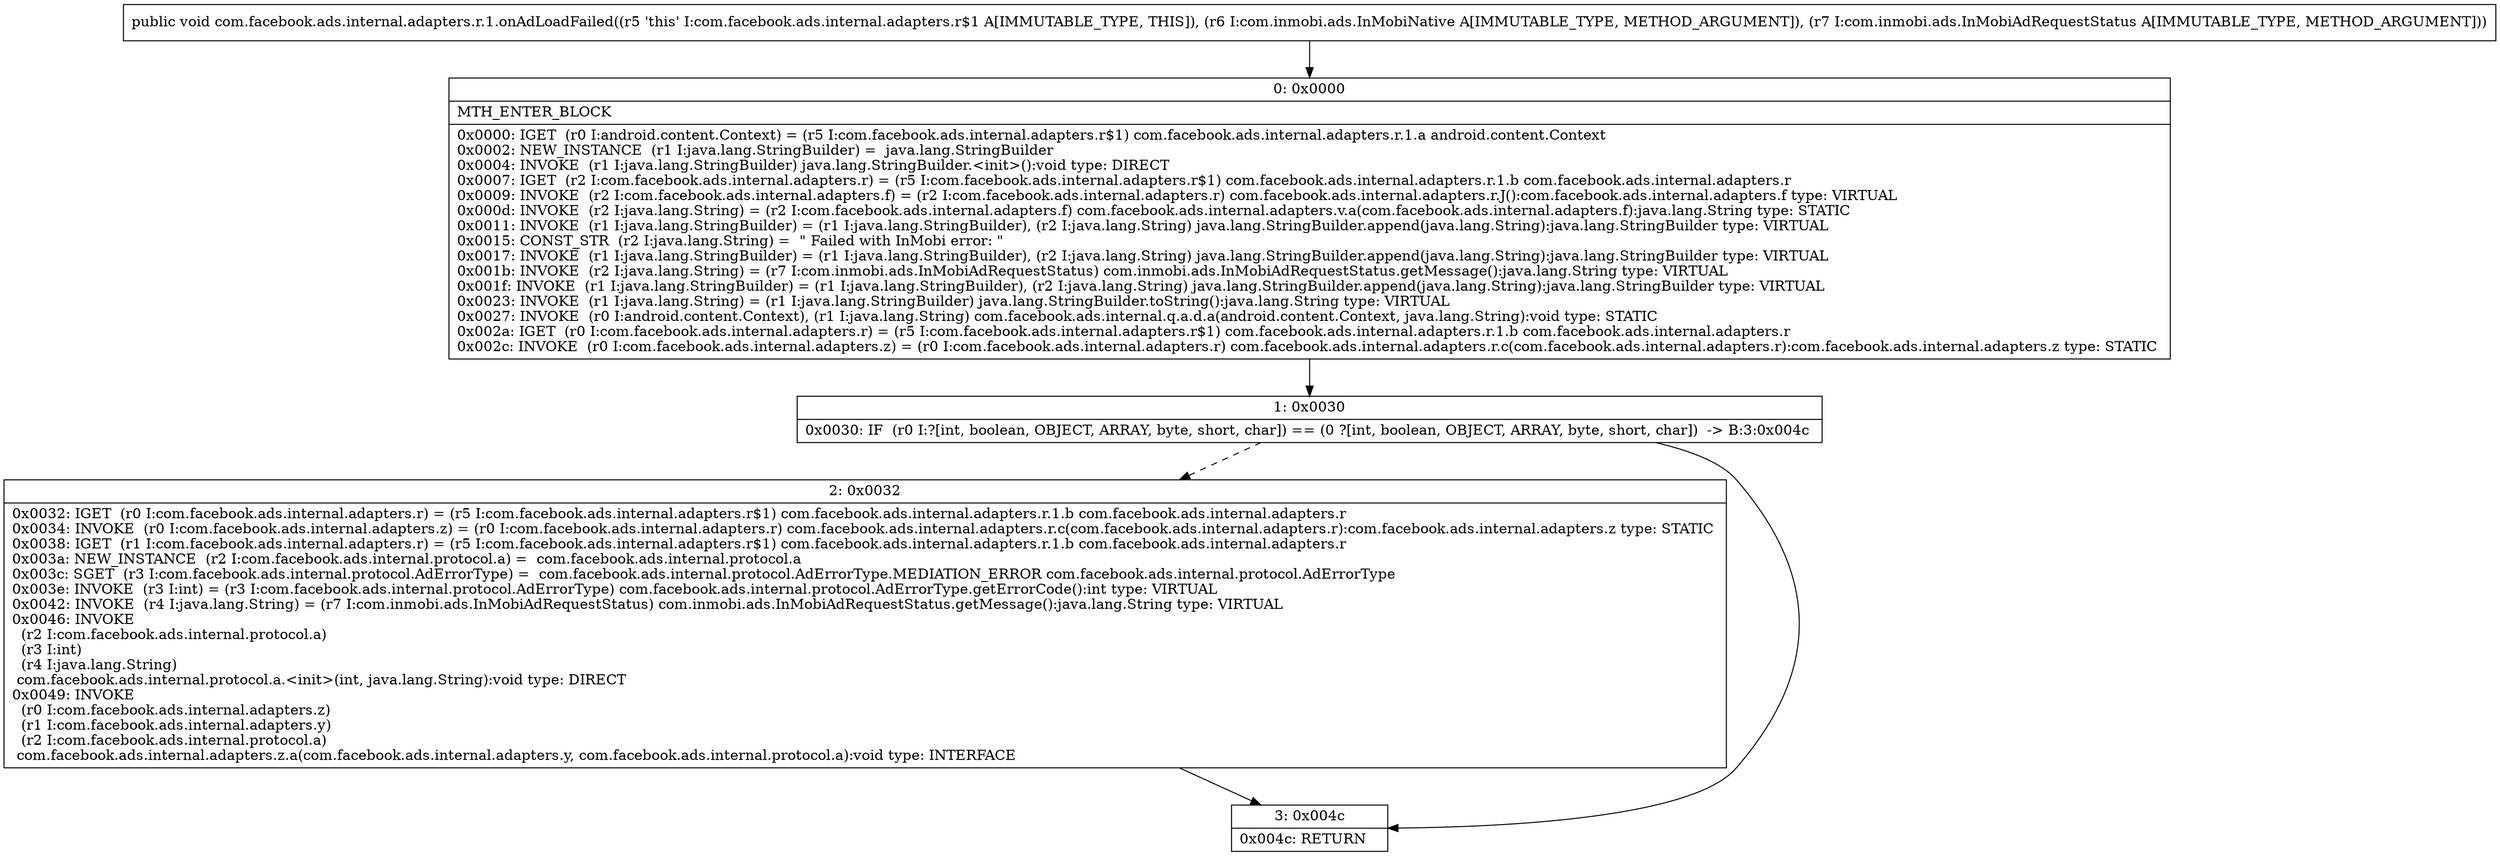 digraph "CFG forcom.facebook.ads.internal.adapters.r.1.onAdLoadFailed(Lcom\/inmobi\/ads\/InMobiNative;Lcom\/inmobi\/ads\/InMobiAdRequestStatus;)V" {
Node_0 [shape=record,label="{0\:\ 0x0000|MTH_ENTER_BLOCK\l|0x0000: IGET  (r0 I:android.content.Context) = (r5 I:com.facebook.ads.internal.adapters.r$1) com.facebook.ads.internal.adapters.r.1.a android.content.Context \l0x0002: NEW_INSTANCE  (r1 I:java.lang.StringBuilder) =  java.lang.StringBuilder \l0x0004: INVOKE  (r1 I:java.lang.StringBuilder) java.lang.StringBuilder.\<init\>():void type: DIRECT \l0x0007: IGET  (r2 I:com.facebook.ads.internal.adapters.r) = (r5 I:com.facebook.ads.internal.adapters.r$1) com.facebook.ads.internal.adapters.r.1.b com.facebook.ads.internal.adapters.r \l0x0009: INVOKE  (r2 I:com.facebook.ads.internal.adapters.f) = (r2 I:com.facebook.ads.internal.adapters.r) com.facebook.ads.internal.adapters.r.J():com.facebook.ads.internal.adapters.f type: VIRTUAL \l0x000d: INVOKE  (r2 I:java.lang.String) = (r2 I:com.facebook.ads.internal.adapters.f) com.facebook.ads.internal.adapters.v.a(com.facebook.ads.internal.adapters.f):java.lang.String type: STATIC \l0x0011: INVOKE  (r1 I:java.lang.StringBuilder) = (r1 I:java.lang.StringBuilder), (r2 I:java.lang.String) java.lang.StringBuilder.append(java.lang.String):java.lang.StringBuilder type: VIRTUAL \l0x0015: CONST_STR  (r2 I:java.lang.String) =  \" Failed with InMobi error: \" \l0x0017: INVOKE  (r1 I:java.lang.StringBuilder) = (r1 I:java.lang.StringBuilder), (r2 I:java.lang.String) java.lang.StringBuilder.append(java.lang.String):java.lang.StringBuilder type: VIRTUAL \l0x001b: INVOKE  (r2 I:java.lang.String) = (r7 I:com.inmobi.ads.InMobiAdRequestStatus) com.inmobi.ads.InMobiAdRequestStatus.getMessage():java.lang.String type: VIRTUAL \l0x001f: INVOKE  (r1 I:java.lang.StringBuilder) = (r1 I:java.lang.StringBuilder), (r2 I:java.lang.String) java.lang.StringBuilder.append(java.lang.String):java.lang.StringBuilder type: VIRTUAL \l0x0023: INVOKE  (r1 I:java.lang.String) = (r1 I:java.lang.StringBuilder) java.lang.StringBuilder.toString():java.lang.String type: VIRTUAL \l0x0027: INVOKE  (r0 I:android.content.Context), (r1 I:java.lang.String) com.facebook.ads.internal.q.a.d.a(android.content.Context, java.lang.String):void type: STATIC \l0x002a: IGET  (r0 I:com.facebook.ads.internal.adapters.r) = (r5 I:com.facebook.ads.internal.adapters.r$1) com.facebook.ads.internal.adapters.r.1.b com.facebook.ads.internal.adapters.r \l0x002c: INVOKE  (r0 I:com.facebook.ads.internal.adapters.z) = (r0 I:com.facebook.ads.internal.adapters.r) com.facebook.ads.internal.adapters.r.c(com.facebook.ads.internal.adapters.r):com.facebook.ads.internal.adapters.z type: STATIC \l}"];
Node_1 [shape=record,label="{1\:\ 0x0030|0x0030: IF  (r0 I:?[int, boolean, OBJECT, ARRAY, byte, short, char]) == (0 ?[int, boolean, OBJECT, ARRAY, byte, short, char])  \-\> B:3:0x004c \l}"];
Node_2 [shape=record,label="{2\:\ 0x0032|0x0032: IGET  (r0 I:com.facebook.ads.internal.adapters.r) = (r5 I:com.facebook.ads.internal.adapters.r$1) com.facebook.ads.internal.adapters.r.1.b com.facebook.ads.internal.adapters.r \l0x0034: INVOKE  (r0 I:com.facebook.ads.internal.adapters.z) = (r0 I:com.facebook.ads.internal.adapters.r) com.facebook.ads.internal.adapters.r.c(com.facebook.ads.internal.adapters.r):com.facebook.ads.internal.adapters.z type: STATIC \l0x0038: IGET  (r1 I:com.facebook.ads.internal.adapters.r) = (r5 I:com.facebook.ads.internal.adapters.r$1) com.facebook.ads.internal.adapters.r.1.b com.facebook.ads.internal.adapters.r \l0x003a: NEW_INSTANCE  (r2 I:com.facebook.ads.internal.protocol.a) =  com.facebook.ads.internal.protocol.a \l0x003c: SGET  (r3 I:com.facebook.ads.internal.protocol.AdErrorType) =  com.facebook.ads.internal.protocol.AdErrorType.MEDIATION_ERROR com.facebook.ads.internal.protocol.AdErrorType \l0x003e: INVOKE  (r3 I:int) = (r3 I:com.facebook.ads.internal.protocol.AdErrorType) com.facebook.ads.internal.protocol.AdErrorType.getErrorCode():int type: VIRTUAL \l0x0042: INVOKE  (r4 I:java.lang.String) = (r7 I:com.inmobi.ads.InMobiAdRequestStatus) com.inmobi.ads.InMobiAdRequestStatus.getMessage():java.lang.String type: VIRTUAL \l0x0046: INVOKE  \l  (r2 I:com.facebook.ads.internal.protocol.a)\l  (r3 I:int)\l  (r4 I:java.lang.String)\l com.facebook.ads.internal.protocol.a.\<init\>(int, java.lang.String):void type: DIRECT \l0x0049: INVOKE  \l  (r0 I:com.facebook.ads.internal.adapters.z)\l  (r1 I:com.facebook.ads.internal.adapters.y)\l  (r2 I:com.facebook.ads.internal.protocol.a)\l com.facebook.ads.internal.adapters.z.a(com.facebook.ads.internal.adapters.y, com.facebook.ads.internal.protocol.a):void type: INTERFACE \l}"];
Node_3 [shape=record,label="{3\:\ 0x004c|0x004c: RETURN   \l}"];
MethodNode[shape=record,label="{public void com.facebook.ads.internal.adapters.r.1.onAdLoadFailed((r5 'this' I:com.facebook.ads.internal.adapters.r$1 A[IMMUTABLE_TYPE, THIS]), (r6 I:com.inmobi.ads.InMobiNative A[IMMUTABLE_TYPE, METHOD_ARGUMENT]), (r7 I:com.inmobi.ads.InMobiAdRequestStatus A[IMMUTABLE_TYPE, METHOD_ARGUMENT])) }"];
MethodNode -> Node_0;
Node_0 -> Node_1;
Node_1 -> Node_2[style=dashed];
Node_1 -> Node_3;
Node_2 -> Node_3;
}

